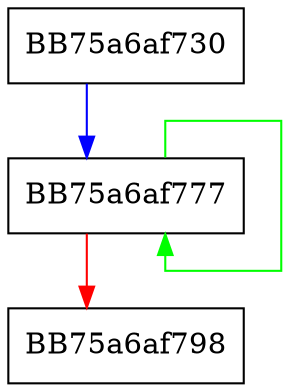 digraph MMX_pshufw {
  node [shape="box"];
  graph [splines=ortho];
  BB75a6af730 -> BB75a6af777 [color="blue"];
  BB75a6af777 -> BB75a6af777 [color="green"];
  BB75a6af777 -> BB75a6af798 [color="red"];
}